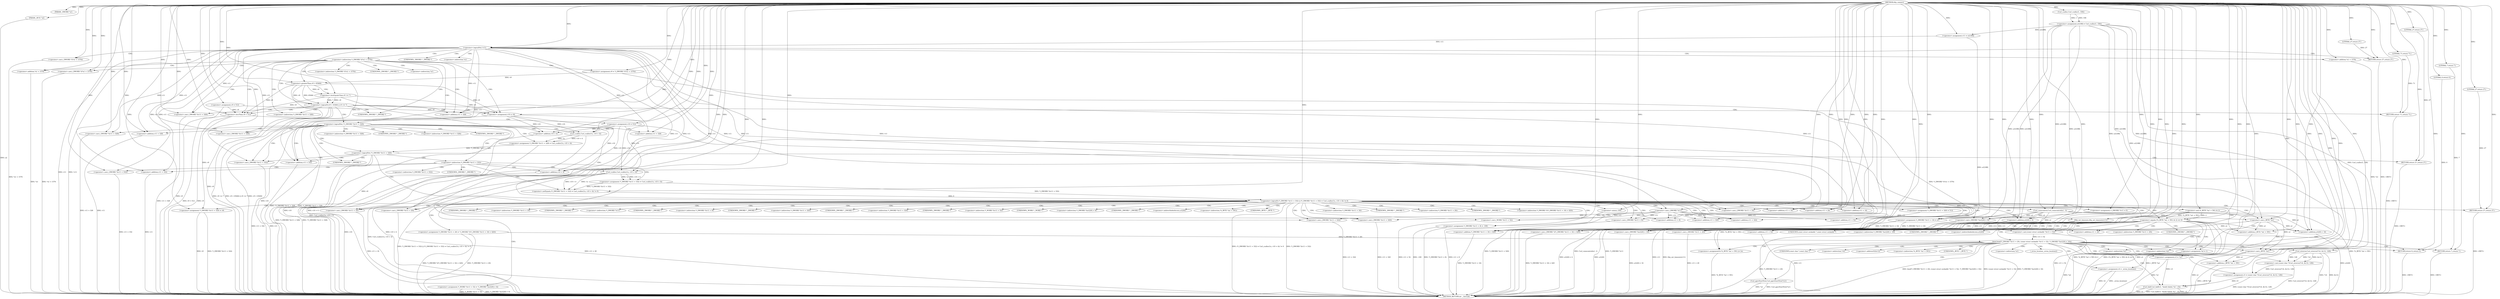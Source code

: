 digraph tftp_connect {  
"1000108" [label = "(METHOD,tftp_connect)" ]
"1000384" [label = "(METHOD_RETURN,int __fastcall)" ]
"1000109" [label = "(PARAM,_DWORD *a1)" ]
"1000110" [label = "(PARAM,_BYTE *a2)" ]
"1000119" [label = "(<operator>.assignment,v9 = 512)" ]
"1000122" [label = "(<operator>.assignment,a1[188] = Curl_ccalloc(1, 336))" ]
"1000126" [label = "(Curl_ccalloc,Curl_ccalloc(1, 336))" ]
"1000129" [label = "(<operator>.assignment,v11 = a1[188])" ]
"1000135" [label = "(<operator>.logicalNot,!v11)" ]
"1000137" [label = "(RETURN,return 27;,return 27;)" ]
"1000138" [label = "(LITERAL,27,return 27;)" ]
"1000141" [label = "(<operator>.cast,(_DWORD *)(*a1 + 1576))" ]
"1000143" [label = "(<operator>.addition,*a1 + 1576)" ]
"1000148" [label = "(<operator>.assignment,v9 = *(_DWORD *)(*a1 + 1576))" ]
"1000151" [label = "(<operator>.cast,(_DWORD *)(*a1 + 1576))" ]
"1000153" [label = "(<operator>.addition,*a1 + 1576)" ]
"1000158" [label = "(<operator>.logicalOr,v9 > 65464 || v9 <= 7)" ]
"1000159" [label = "(<operator>.greaterThan,v9 > 65464)" ]
"1000162" [label = "(<operator>.lessEqualsThan,v9 <= 7)" ]
"1000165" [label = "(RETURN,return 71;,return 71;)" ]
"1000166" [label = "(LITERAL,71,return 71;)" ]
"1000167" [label = "(<operator>.assignment,v10 = v9)" ]
"1000171" [label = "(<operator>.lessThan,v9 < 512)" ]
"1000174" [label = "(<operator>.assignment,v10 = 512)" ]
"1000178" [label = "(<operator>.logicalNot,!*(_DWORD *)(v11 + 328))" ]
"1000180" [label = "(<operator>.cast,(_DWORD *)(v11 + 328))" ]
"1000182" [label = "(<operator>.addition,v11 + 328)" ]
"1000186" [label = "(<operator>.assignment,*(_DWORD *)(v11 + 328) = Curl_ccalloc(1u, v10 + 4))" ]
"1000188" [label = "(<operator>.cast,(_DWORD *)(v11 + 328))" ]
"1000190" [label = "(<operator>.addition,v11 + 328)" ]
"1000193" [label = "(Curl_ccalloc,Curl_ccalloc(1u, v10 + 4))" ]
"1000195" [label = "(<operator>.addition,v10 + 4)" ]
"1000199" [label = "(<operator>.logicalNot,!*(_DWORD *)(v11 + 328))" ]
"1000201" [label = "(<operator>.cast,(_DWORD *)(v11 + 328))" ]
"1000203" [label = "(<operator>.addition,v11 + 328)" ]
"1000206" [label = "(RETURN,return 27;,return 27;)" ]
"1000207" [label = "(LITERAL,27,return 27;)" ]
"1000209" [label = "(<operator>.logicalOr,*(_DWORD *)(v11 + 332) || (*(_DWORD *)(v11 + 332) = Curl_ccalloc(1u, v10 + 4)) != 0)" ]
"1000211" [label = "(<operator>.cast,(_DWORD *)(v11 + 332))" ]
"1000213" [label = "(<operator>.addition,v11 + 332)" ]
"1000216" [label = "(<operator>.notEquals,(*(_DWORD *)(v11 + 332) = Curl_ccalloc(1u, v10 + 4)) != 0)" ]
"1000217" [label = "(<operator>.assignment,*(_DWORD *)(v11 + 332) = Curl_ccalloc(1u, v10 + 4))" ]
"1000219" [label = "(<operator>.cast,(_DWORD *)(v11 + 332))" ]
"1000221" [label = "(<operator>.addition,v11 + 332)" ]
"1000224" [label = "(Curl_ccalloc,Curl_ccalloc(1u, v10 + 4))" ]
"1000226" [label = "(<operator>.addition,v10 + 4)" ]
"1000231" [label = "(Curl_conncontrol,Curl_conncontrol(a1, 1))" ]
"1000234" [label = "(<operator>.assignment,*(_DWORD *)(v11 + 16) = a1)" ]
"1000236" [label = "(<operator>.cast,(_DWORD *)(v11 + 16))" ]
"1000238" [label = "(<operator>.addition,v11 + 16)" ]
"1000242" [label = "(<operator>.assignment,*(_DWORD *)(v11 + 20) = *(_DWORD *)(*(_DWORD *)(v11 + 16) + 420))" ]
"1000244" [label = "(<operator>.cast,(_DWORD *)(v11 + 20))" ]
"1000246" [label = "(<operator>.addition,v11 + 20)" ]
"1000250" [label = "(<operator>.cast,(_DWORD *)(*(_DWORD *)(v11 + 16) + 420))" ]
"1000252" [label = "(<operator>.addition,*(_DWORD *)(v11 + 16) + 420)" ]
"1000254" [label = "(<operator>.cast,(_DWORD *)(v11 + 16))" ]
"1000256" [label = "(<operator>.addition,v11 + 16)" ]
"1000260" [label = "(<operator>.assignment,*(_DWORD *)v11 = 0)" ]
"1000262" [label = "(<operator>.cast,(_DWORD *)v11)" ]
"1000266" [label = "(<operator>.assignment,*(_DWORD *)(v11 + 8) = -100)" ]
"1000268" [label = "(<operator>.cast,(_DWORD *)(v11 + 8))" ]
"1000270" [label = "(<operator>.addition,v11 + 8)" ]
"1000273" [label = "(<operator>.minus,-100)" ]
"1000275" [label = "(<operator>.assignment,*(_DWORD *)(v11 + 320) = 512)" ]
"1000277" [label = "(<operator>.cast,(_DWORD *)(v11 + 320))" ]
"1000279" [label = "(<operator>.addition,v11 + 320)" ]
"1000283" [label = "(<operator>.assignment,*(_DWORD *)(v11 + 324) = v9)" ]
"1000285" [label = "(<operator>.cast,(_DWORD *)(v11 + 324))" ]
"1000287" [label = "(<operator>.addition,v11 + 324)" ]
"1000291" [label = "(<operator>.assignment,*(_WORD *)(v11 + 52) = *(_DWORD *)(a1[20] + 4))" ]
"1000293" [label = "(<operator>.cast,(_WORD *)(v11 + 52))" ]
"1000295" [label = "(<operator>.addition,v11 + 52)" ]
"1000299" [label = "(<operator>.cast,(_DWORD *)(a1[20] + 4))" ]
"1000301" [label = "(<operator>.addition,a1[20] + 4)" ]
"1000306" [label = "(tftp_set_timeouts,tftp_set_timeouts(v11))" ]
"1000309" [label = "(<operator>.equals,(*((_BYTE *)a1 + 591) & 2) == 0)" ]
"1000310" [label = "(<operator>.and,*((_BYTE *)a1 + 591) & 2)" ]
"1000312" [label = "(<operator>.addition,(_BYTE *)a1 + 591)" ]
"1000313" [label = "(<operator>.cast,(_BYTE *)a1)" ]
"1000321" [label = "(bind,bind(*(_DWORD *)(v11 + 20), (const struct sockaddr *)(v11 + 52), *(_DWORD *)(a1[20] + 16)))" ]
"1000323" [label = "(<operator>.cast,(_DWORD *)(v11 + 20))" ]
"1000325" [label = "(<operator>.addition,v11 + 20)" ]
"1000328" [label = "(<operator>.cast,(const struct sockaddr *)(v11 + 52))" ]
"1000330" [label = "(<operator>.addition,v11 + 52)" ]
"1000334" [label = "(<operator>.cast,(_DWORD *)(a1[20] + 16))" ]
"1000336" [label = "(<operator>.addition,a1[20] + 16)" ]
"1000342" [label = "(<operator>.assignment,v3 = *a1)" ]
"1000346" [label = "(<operator>.assignment,v4 = _errno_location())" ]
"1000349" [label = "(<operator>.assignment,v5 = (const char *)Curl_strerror(*v4, &v12, 128))" ]
"1000351" [label = "(<operator>.cast,(const char *)Curl_strerror(*v4, &v12, 128))" ]
"1000353" [label = "(Curl_strerror,Curl_strerror(*v4, &v12, 128))" ]
"1000359" [label = "(Curl_failf,Curl_failf(v3, \"bind() failed; %s\", v5))" ]
"1000363" [label = "(RETURN,return 7;,return 7;)" ]
"1000364" [label = "(LITERAL,7,return 7;)" ]
"1000365" [label = "(<operators>.assignmentOr,*((_BYTE *)a1 + 591) |= 2u)" ]
"1000367" [label = "(<operator>.addition,(_BYTE *)a1 + 591)" ]
"1000368" [label = "(<operator>.cast,(_BYTE *)a1)" ]
"1000373" [label = "(Curl_pgrsStartNow,Curl_pgrsStartNow(*a1))" ]
"1000376" [label = "(<operator>.assignment,*a2 = 1)" ]
"1000380" [label = "(RETURN,return 0;,return 0;)" ]
"1000381" [label = "(LITERAL,0,return 0;)" ]
"1000382" [label = "(RETURN,return 27;,return 27;)" ]
"1000383" [label = "(LITERAL,27,return 27;)" ]
"1000140" [label = "(<operator>.indirection,*(_DWORD *)(*a1 + 1576))" ]
"1000142" [label = "(UNKNOWN,_DWORD *,_DWORD *)" ]
"1000144" [label = "(<operator>.indirection,*a1)" ]
"1000150" [label = "(<operator>.indirection,*(_DWORD *)(*a1 + 1576))" ]
"1000152" [label = "(UNKNOWN,_DWORD *,_DWORD *)" ]
"1000154" [label = "(<operator>.indirection,*a1)" ]
"1000179" [label = "(<operator>.indirection,*(_DWORD *)(v11 + 328))" ]
"1000181" [label = "(UNKNOWN,_DWORD *,_DWORD *)" ]
"1000187" [label = "(<operator>.indirection,*(_DWORD *)(v11 + 328))" ]
"1000189" [label = "(UNKNOWN,_DWORD *,_DWORD *)" ]
"1000200" [label = "(<operator>.indirection,*(_DWORD *)(v11 + 328))" ]
"1000202" [label = "(UNKNOWN,_DWORD *,_DWORD *)" ]
"1000210" [label = "(<operator>.indirection,*(_DWORD *)(v11 + 332))" ]
"1000212" [label = "(UNKNOWN,_DWORD *,_DWORD *)" ]
"1000218" [label = "(<operator>.indirection,*(_DWORD *)(v11 + 332))" ]
"1000220" [label = "(UNKNOWN,_DWORD *,_DWORD *)" ]
"1000235" [label = "(<operator>.indirection,*(_DWORD *)(v11 + 16))" ]
"1000237" [label = "(UNKNOWN,_DWORD *,_DWORD *)" ]
"1000243" [label = "(<operator>.indirection,*(_DWORD *)(v11 + 20))" ]
"1000245" [label = "(UNKNOWN,_DWORD *,_DWORD *)" ]
"1000249" [label = "(<operator>.indirection,*(_DWORD *)(*(_DWORD *)(v11 + 16) + 420))" ]
"1000251" [label = "(UNKNOWN,_DWORD *,_DWORD *)" ]
"1000253" [label = "(<operator>.indirection,*(_DWORD *)(v11 + 16))" ]
"1000255" [label = "(UNKNOWN,_DWORD *,_DWORD *)" ]
"1000261" [label = "(<operator>.indirection,*(_DWORD *)v11)" ]
"1000263" [label = "(UNKNOWN,_DWORD *,_DWORD *)" ]
"1000267" [label = "(<operator>.indirection,*(_DWORD *)(v11 + 8))" ]
"1000269" [label = "(UNKNOWN,_DWORD *,_DWORD *)" ]
"1000276" [label = "(<operator>.indirection,*(_DWORD *)(v11 + 320))" ]
"1000278" [label = "(UNKNOWN,_DWORD *,_DWORD *)" ]
"1000284" [label = "(<operator>.indirection,*(_DWORD *)(v11 + 324))" ]
"1000286" [label = "(UNKNOWN,_DWORD *,_DWORD *)" ]
"1000292" [label = "(<operator>.indirection,*(_WORD *)(v11 + 52))" ]
"1000294" [label = "(UNKNOWN,_WORD *,_WORD *)" ]
"1000298" [label = "(<operator>.indirection,*(_DWORD *)(a1[20] + 4))" ]
"1000300" [label = "(UNKNOWN,_DWORD *,_DWORD *)" ]
"1000302" [label = "(<operator>.indirectIndexAccess,a1[20])" ]
"1000311" [label = "(<operator>.indirection,*((_BYTE *)a1 + 591))" ]
"1000314" [label = "(UNKNOWN,_BYTE *,_BYTE *)" ]
"1000322" [label = "(<operator>.indirection,*(_DWORD *)(v11 + 20))" ]
"1000324" [label = "(UNKNOWN,_DWORD *,_DWORD *)" ]
"1000329" [label = "(UNKNOWN,const struct sockaddr *,const struct sockaddr *)" ]
"1000333" [label = "(<operator>.indirection,*(_DWORD *)(a1[20] + 16))" ]
"1000335" [label = "(UNKNOWN,_DWORD *,_DWORD *)" ]
"1000337" [label = "(<operator>.indirectIndexAccess,a1[20])" ]
"1000344" [label = "(<operator>.indirection,*a1)" ]
"1000348" [label = "(_errno_location,_errno_location())" ]
"1000352" [label = "(UNKNOWN,const char *,const char *)" ]
"1000354" [label = "(<operator>.indirection,*v4)" ]
"1000356" [label = "(<operator>.addressOf,&v12)" ]
"1000366" [label = "(<operator>.indirection,*((_BYTE *)a1 + 591))" ]
"1000369" [label = "(UNKNOWN,_BYTE *,_BYTE *)" ]
"1000374" [label = "(<operator>.indirection,*a1)" ]
"1000377" [label = "(<operator>.indirection,*a2)" ]
  "1000382" -> "1000384"  [ label = "DDG: <RET>"] 
  "1000206" -> "1000384"  [ label = "DDG: <RET>"] 
  "1000266" -> "1000384"  [ label = "DDG: -100"] 
  "1000153" -> "1000384"  [ label = "DDG: *a1"] 
  "1000143" -> "1000384"  [ label = "DDG: *a1"] 
  "1000135" -> "1000384"  [ label = "DDG: v11"] 
  "1000242" -> "1000384"  [ label = "DDG: *(_DWORD *)(v11 + 20)"] 
  "1000266" -> "1000384"  [ label = "DDG: *(_DWORD *)(v11 + 8)"] 
  "1000141" -> "1000384"  [ label = "DDG: *a1 + 1576"] 
  "1000373" -> "1000384"  [ label = "DDG: *a1"] 
  "1000199" -> "1000384"  [ label = "DDG: *(_DWORD *)(v11 + 328)"] 
  "1000293" -> "1000384"  [ label = "DDG: v11 + 52"] 
  "1000346" -> "1000384"  [ label = "DDG: _errno_location()"] 
  "1000306" -> "1000384"  [ label = "DDG: v11"] 
  "1000321" -> "1000384"  [ label = "DDG: *(_DWORD *)(v11 + 20)"] 
  "1000199" -> "1000384"  [ label = "DDG: !*(_DWORD *)(v11 + 328)"] 
  "1000162" -> "1000384"  [ label = "DDG: v9"] 
  "1000201" -> "1000384"  [ label = "DDG: v11 + 328"] 
  "1000119" -> "1000384"  [ label = "DDG: v9"] 
  "1000323" -> "1000384"  [ label = "DDG: v11 + 20"] 
  "1000342" -> "1000384"  [ label = "DDG: *a1"] 
  "1000328" -> "1000384"  [ label = "DDG: v11 + 52"] 
  "1000351" -> "1000384"  [ label = "DDG: Curl_strerror(*v4, &v12, 128)"] 
  "1000321" -> "1000384"  [ label = "DDG: bind(*(_DWORD *)(v11 + 20), (const struct sockaddr *)(v11 + 52), *(_DWORD *)(a1[20] + 16))"] 
  "1000336" -> "1000384"  [ label = "DDG: a1[20]"] 
  "1000349" -> "1000384"  [ label = "DDG: (const char *)Curl_strerror(*v4, &v12, 128)"] 
  "1000211" -> "1000384"  [ label = "DDG: v11 + 332"] 
  "1000244" -> "1000384"  [ label = "DDG: v11 + 20"] 
  "1000178" -> "1000384"  [ label = "DDG: !*(_DWORD *)(v11 + 328)"] 
  "1000312" -> "1000384"  [ label = "DDG: (_BYTE *)a1"] 
  "1000283" -> "1000384"  [ label = "DDG: v9"] 
  "1000219" -> "1000384"  [ label = "DDG: v11 + 332"] 
  "1000254" -> "1000384"  [ label = "DDG: v11 + 16"] 
  "1000291" -> "1000384"  [ label = "DDG: *(_DWORD *)(a1[20] + 4)"] 
  "1000353" -> "1000384"  [ label = "DDG: &v12"] 
  "1000299" -> "1000384"  [ label = "DDG: a1[20] + 4"] 
  "1000368" -> "1000384"  [ label = "DDG: a1"] 
  "1000213" -> "1000384"  [ label = "DDG: v11"] 
  "1000268" -> "1000384"  [ label = "DDG: v11 + 8"] 
  "1000224" -> "1000384"  [ label = "DDG: v10 + 4"] 
  "1000367" -> "1000384"  [ label = "DDG: (_BYTE *)a1"] 
  "1000301" -> "1000384"  [ label = "DDG: a1[20]"] 
  "1000110" -> "1000384"  [ label = "DDG: a2"] 
  "1000226" -> "1000384"  [ label = "DDG: v10"] 
  "1000151" -> "1000384"  [ label = "DDG: *a1 + 1576"] 
  "1000291" -> "1000384"  [ label = "DDG: *(_WORD *)(v11 + 52)"] 
  "1000217" -> "1000384"  [ label = "DDG: Curl_ccalloc(1u, v10 + 4)"] 
  "1000148" -> "1000384"  [ label = "DDG: *(_DWORD *)(*a1 + 1576)"] 
  "1000180" -> "1000384"  [ label = "DDG: v11 + 328"] 
  "1000309" -> "1000384"  [ label = "DDG: *((_BYTE *)a1 + 591) & 2"] 
  "1000203" -> "1000384"  [ label = "DDG: v11"] 
  "1000252" -> "1000384"  [ label = "DDG: *(_DWORD *)(v11 + 16)"] 
  "1000158" -> "1000384"  [ label = "DDG: v9 > 65464 || v9 <= 7"] 
  "1000158" -> "1000384"  [ label = "DDG: v9 > 65464"] 
  "1000359" -> "1000384"  [ label = "DDG: Curl_failf(v3, \"bind() failed; %s\", v5)"] 
  "1000221" -> "1000384"  [ label = "DDG: v11"] 
  "1000186" -> "1000384"  [ label = "DDG: Curl_ccalloc(1u, v10 + 4)"] 
  "1000277" -> "1000384"  [ label = "DDG: v11 + 320"] 
  "1000129" -> "1000384"  [ label = "DDG: a1[188]"] 
  "1000242" -> "1000384"  [ label = "DDG: *(_DWORD *)(*(_DWORD *)(v11 + 16) + 420)"] 
  "1000260" -> "1000384"  [ label = "DDG: *(_DWORD *)v11"] 
  "1000250" -> "1000384"  [ label = "DDG: *(_DWORD *)(v11 + 16) + 420"] 
  "1000365" -> "1000384"  [ label = "DDG: *((_BYTE *)a1 + 591)"] 
  "1000285" -> "1000384"  [ label = "DDG: v11 + 324"] 
  "1000231" -> "1000384"  [ label = "DDG: Curl_conncontrol(a1, 1)"] 
  "1000310" -> "1000384"  [ label = "DDG: *((_BYTE *)a1 + 591)"] 
  "1000171" -> "1000384"  [ label = "DDG: v9 < 512"] 
  "1000209" -> "1000384"  [ label = "DDG: *(_DWORD *)(v11 + 332) || (*(_DWORD *)(v11 + 332) = Curl_ccalloc(1u, v10 + 4)) != 0"] 
  "1000313" -> "1000384"  [ label = "DDG: a1"] 
  "1000135" -> "1000384"  [ label = "DDG: !v11"] 
  "1000122" -> "1000384"  [ label = "DDG: Curl_ccalloc(1, 336)"] 
  "1000306" -> "1000384"  [ label = "DDG: tftp_set_timeouts(v11)"] 
  "1000321" -> "1000384"  [ label = "DDG: (const struct sockaddr *)(v11 + 52)"] 
  "1000334" -> "1000384"  [ label = "DDG: a1[20] + 16"] 
  "1000376" -> "1000384"  [ label = "DDG: *a2"] 
  "1000178" -> "1000384"  [ label = "DDG: *(_DWORD *)(v11 + 328)"] 
  "1000195" -> "1000384"  [ label = "DDG: v10"] 
  "1000353" -> "1000384"  [ label = "DDG: *v4"] 
  "1000346" -> "1000384"  [ label = "DDG: v4"] 
  "1000209" -> "1000384"  [ label = "DDG: (*(_DWORD *)(v11 + 332) = Curl_ccalloc(1u, v10 + 4)) != 0"] 
  "1000209" -> "1000384"  [ label = "DDG: *(_DWORD *)(v11 + 332)"] 
  "1000283" -> "1000384"  [ label = "DDG: *(_DWORD *)(v11 + 324)"] 
  "1000159" -> "1000384"  [ label = "DDG: v9"] 
  "1000309" -> "1000384"  [ label = "DDG: (*((_BYTE *)a1 + 591) & 2) == 0"] 
  "1000193" -> "1000384"  [ label = "DDG: v10 + 4"] 
  "1000373" -> "1000384"  [ label = "DDG: Curl_pgrsStartNow(*a1)"] 
  "1000275" -> "1000384"  [ label = "DDG: *(_DWORD *)(v11 + 320)"] 
  "1000171" -> "1000384"  [ label = "DDG: v9"] 
  "1000174" -> "1000384"  [ label = "DDG: v10"] 
  "1000167" -> "1000384"  [ label = "DDG: v10"] 
  "1000359" -> "1000384"  [ label = "DDG: v5"] 
  "1000158" -> "1000384"  [ label = "DDG: v9 <= 7"] 
  "1000321" -> "1000384"  [ label = "DDG: *(_DWORD *)(a1[20] + 16)"] 
  "1000359" -> "1000384"  [ label = "DDG: v3"] 
  "1000330" -> "1000384"  [ label = "DDG: v11"] 
  "1000137" -> "1000384"  [ label = "DDG: <RET>"] 
  "1000165" -> "1000384"  [ label = "DDG: <RET>"] 
  "1000380" -> "1000384"  [ label = "DDG: <RET>"] 
  "1000363" -> "1000384"  [ label = "DDG: <RET>"] 
  "1000108" -> "1000109"  [ label = "DDG: "] 
  "1000108" -> "1000110"  [ label = "DDG: "] 
  "1000108" -> "1000119"  [ label = "DDG: "] 
  "1000126" -> "1000122"  [ label = "DDG: 1"] 
  "1000126" -> "1000122"  [ label = "DDG: 336"] 
  "1000108" -> "1000126"  [ label = "DDG: "] 
  "1000122" -> "1000129"  [ label = "DDG: a1[188]"] 
  "1000108" -> "1000129"  [ label = "DDG: "] 
  "1000129" -> "1000135"  [ label = "DDG: v11"] 
  "1000108" -> "1000135"  [ label = "DDG: "] 
  "1000138" -> "1000137"  [ label = "DDG: 27"] 
  "1000108" -> "1000137"  [ label = "DDG: "] 
  "1000108" -> "1000138"  [ label = "DDG: "] 
  "1000108" -> "1000141"  [ label = "DDG: "] 
  "1000108" -> "1000143"  [ label = "DDG: "] 
  "1000108" -> "1000148"  [ label = "DDG: "] 
  "1000108" -> "1000151"  [ label = "DDG: "] 
  "1000108" -> "1000153"  [ label = "DDG: "] 
  "1000159" -> "1000158"  [ label = "DDG: v9"] 
  "1000159" -> "1000158"  [ label = "DDG: 65464"] 
  "1000148" -> "1000159"  [ label = "DDG: v9"] 
  "1000108" -> "1000159"  [ label = "DDG: "] 
  "1000162" -> "1000158"  [ label = "DDG: v9"] 
  "1000162" -> "1000158"  [ label = "DDG: 7"] 
  "1000159" -> "1000162"  [ label = "DDG: v9"] 
  "1000108" -> "1000162"  [ label = "DDG: "] 
  "1000166" -> "1000165"  [ label = "DDG: 71"] 
  "1000108" -> "1000165"  [ label = "DDG: "] 
  "1000108" -> "1000166"  [ label = "DDG: "] 
  "1000159" -> "1000167"  [ label = "DDG: v9"] 
  "1000162" -> "1000167"  [ label = "DDG: v9"] 
  "1000119" -> "1000167"  [ label = "DDG: v9"] 
  "1000108" -> "1000167"  [ label = "DDG: "] 
  "1000108" -> "1000171"  [ label = "DDG: "] 
  "1000159" -> "1000171"  [ label = "DDG: v9"] 
  "1000162" -> "1000171"  [ label = "DDG: v9"] 
  "1000119" -> "1000171"  [ label = "DDG: v9"] 
  "1000108" -> "1000174"  [ label = "DDG: "] 
  "1000135" -> "1000180"  [ label = "DDG: v11"] 
  "1000108" -> "1000180"  [ label = "DDG: "] 
  "1000135" -> "1000182"  [ label = "DDG: v11"] 
  "1000108" -> "1000182"  [ label = "DDG: "] 
  "1000193" -> "1000186"  [ label = "DDG: 1u"] 
  "1000193" -> "1000186"  [ label = "DDG: v10 + 4"] 
  "1000108" -> "1000188"  [ label = "DDG: "] 
  "1000135" -> "1000188"  [ label = "DDG: v11"] 
  "1000108" -> "1000190"  [ label = "DDG: "] 
  "1000135" -> "1000190"  [ label = "DDG: v11"] 
  "1000108" -> "1000193"  [ label = "DDG: "] 
  "1000174" -> "1000193"  [ label = "DDG: v10"] 
  "1000167" -> "1000193"  [ label = "DDG: v10"] 
  "1000174" -> "1000195"  [ label = "DDG: v10"] 
  "1000167" -> "1000195"  [ label = "DDG: v10"] 
  "1000108" -> "1000195"  [ label = "DDG: "] 
  "1000186" -> "1000199"  [ label = "DDG: *(_DWORD *)(v11 + 328)"] 
  "1000108" -> "1000201"  [ label = "DDG: "] 
  "1000135" -> "1000201"  [ label = "DDG: v11"] 
  "1000108" -> "1000203"  [ label = "DDG: "] 
  "1000135" -> "1000203"  [ label = "DDG: v11"] 
  "1000207" -> "1000206"  [ label = "DDG: 27"] 
  "1000108" -> "1000206"  [ label = "DDG: "] 
  "1000108" -> "1000207"  [ label = "DDG: "] 
  "1000217" -> "1000209"  [ label = "DDG: *(_DWORD *)(v11 + 332)"] 
  "1000108" -> "1000211"  [ label = "DDG: "] 
  "1000135" -> "1000211"  [ label = "DDG: v11"] 
  "1000108" -> "1000213"  [ label = "DDG: "] 
  "1000135" -> "1000213"  [ label = "DDG: v11"] 
  "1000216" -> "1000209"  [ label = "DDG: 0"] 
  "1000217" -> "1000216"  [ label = "DDG: *(_DWORD *)(v11 + 332)"] 
  "1000224" -> "1000216"  [ label = "DDG: 1u"] 
  "1000224" -> "1000216"  [ label = "DDG: v10 + 4"] 
  "1000108" -> "1000219"  [ label = "DDG: "] 
  "1000135" -> "1000219"  [ label = "DDG: v11"] 
  "1000108" -> "1000221"  [ label = "DDG: "] 
  "1000135" -> "1000221"  [ label = "DDG: v11"] 
  "1000224" -> "1000217"  [ label = "DDG: 1u"] 
  "1000224" -> "1000217"  [ label = "DDG: v10 + 4"] 
  "1000108" -> "1000224"  [ label = "DDG: "] 
  "1000174" -> "1000224"  [ label = "DDG: v10"] 
  "1000167" -> "1000224"  [ label = "DDG: v10"] 
  "1000174" -> "1000226"  [ label = "DDG: v10"] 
  "1000167" -> "1000226"  [ label = "DDG: v10"] 
  "1000108" -> "1000226"  [ label = "DDG: "] 
  "1000108" -> "1000216"  [ label = "DDG: "] 
  "1000108" -> "1000231"  [ label = "DDG: "] 
  "1000122" -> "1000231"  [ label = "DDG: a1[188]"] 
  "1000231" -> "1000234"  [ label = "DDG: a1"] 
  "1000108" -> "1000234"  [ label = "DDG: "] 
  "1000122" -> "1000234"  [ label = "DDG: a1[188]"] 
  "1000108" -> "1000236"  [ label = "DDG: "] 
  "1000135" -> "1000236"  [ label = "DDG: v11"] 
  "1000108" -> "1000238"  [ label = "DDG: "] 
  "1000135" -> "1000238"  [ label = "DDG: v11"] 
  "1000108" -> "1000244"  [ label = "DDG: "] 
  "1000135" -> "1000244"  [ label = "DDG: v11"] 
  "1000108" -> "1000246"  [ label = "DDG: "] 
  "1000135" -> "1000246"  [ label = "DDG: v11"] 
  "1000234" -> "1000250"  [ label = "DDG: *(_DWORD *)(v11 + 16)"] 
  "1000108" -> "1000250"  [ label = "DDG: "] 
  "1000234" -> "1000252"  [ label = "DDG: *(_DWORD *)(v11 + 16)"] 
  "1000108" -> "1000254"  [ label = "DDG: "] 
  "1000135" -> "1000254"  [ label = "DDG: v11"] 
  "1000108" -> "1000256"  [ label = "DDG: "] 
  "1000135" -> "1000256"  [ label = "DDG: v11"] 
  "1000108" -> "1000252"  [ label = "DDG: "] 
  "1000108" -> "1000260"  [ label = "DDG: "] 
  "1000108" -> "1000262"  [ label = "DDG: "] 
  "1000135" -> "1000262"  [ label = "DDG: v11"] 
  "1000273" -> "1000266"  [ label = "DDG: 100"] 
  "1000262" -> "1000268"  [ label = "DDG: v11"] 
  "1000108" -> "1000268"  [ label = "DDG: "] 
  "1000262" -> "1000270"  [ label = "DDG: v11"] 
  "1000108" -> "1000270"  [ label = "DDG: "] 
  "1000108" -> "1000273"  [ label = "DDG: "] 
  "1000108" -> "1000275"  [ label = "DDG: "] 
  "1000108" -> "1000277"  [ label = "DDG: "] 
  "1000262" -> "1000277"  [ label = "DDG: v11"] 
  "1000108" -> "1000279"  [ label = "DDG: "] 
  "1000262" -> "1000279"  [ label = "DDG: v11"] 
  "1000171" -> "1000283"  [ label = "DDG: v9"] 
  "1000108" -> "1000283"  [ label = "DDG: "] 
  "1000108" -> "1000285"  [ label = "DDG: "] 
  "1000262" -> "1000285"  [ label = "DDG: v11"] 
  "1000108" -> "1000287"  [ label = "DDG: "] 
  "1000262" -> "1000287"  [ label = "DDG: v11"] 
  "1000108" -> "1000293"  [ label = "DDG: "] 
  "1000262" -> "1000293"  [ label = "DDG: v11"] 
  "1000108" -> "1000295"  [ label = "DDG: "] 
  "1000262" -> "1000295"  [ label = "DDG: v11"] 
  "1000231" -> "1000299"  [ label = "DDG: a1"] 
  "1000108" -> "1000299"  [ label = "DDG: "] 
  "1000122" -> "1000299"  [ label = "DDG: a1[188]"] 
  "1000231" -> "1000301"  [ label = "DDG: a1"] 
  "1000108" -> "1000301"  [ label = "DDG: "] 
  "1000122" -> "1000301"  [ label = "DDG: a1[188]"] 
  "1000108" -> "1000306"  [ label = "DDG: "] 
  "1000262" -> "1000306"  [ label = "DDG: v11"] 
  "1000310" -> "1000309"  [ label = "DDG: *((_BYTE *)a1 + 591)"] 
  "1000310" -> "1000309"  [ label = "DDG: 2"] 
  "1000313" -> "1000312"  [ label = "DDG: a1"] 
  "1000108" -> "1000313"  [ label = "DDG: "] 
  "1000122" -> "1000313"  [ label = "DDG: a1[188]"] 
  "1000231" -> "1000313"  [ label = "DDG: a1"] 
  "1000108" -> "1000312"  [ label = "DDG: "] 
  "1000108" -> "1000310"  [ label = "DDG: "] 
  "1000108" -> "1000309"  [ label = "DDG: "] 
  "1000242" -> "1000321"  [ label = "DDG: *(_DWORD *)(v11 + 20)"] 
  "1000306" -> "1000323"  [ label = "DDG: v11"] 
  "1000108" -> "1000323"  [ label = "DDG: "] 
  "1000306" -> "1000325"  [ label = "DDG: v11"] 
  "1000108" -> "1000325"  [ label = "DDG: "] 
  "1000328" -> "1000321"  [ label = "DDG: v11 + 52"] 
  "1000108" -> "1000328"  [ label = "DDG: "] 
  "1000306" -> "1000328"  [ label = "DDG: v11"] 
  "1000108" -> "1000330"  [ label = "DDG: "] 
  "1000306" -> "1000330"  [ label = "DDG: v11"] 
  "1000313" -> "1000334"  [ label = "DDG: a1"] 
  "1000231" -> "1000334"  [ label = "DDG: a1"] 
  "1000108" -> "1000334"  [ label = "DDG: "] 
  "1000122" -> "1000334"  [ label = "DDG: a1[188]"] 
  "1000313" -> "1000336"  [ label = "DDG: a1"] 
  "1000231" -> "1000336"  [ label = "DDG: a1"] 
  "1000108" -> "1000336"  [ label = "DDG: "] 
  "1000122" -> "1000336"  [ label = "DDG: a1[188]"] 
  "1000108" -> "1000342"  [ label = "DDG: "] 
  "1000108" -> "1000346"  [ label = "DDG: "] 
  "1000351" -> "1000349"  [ label = "DDG: Curl_strerror(*v4, &v12, 128)"] 
  "1000108" -> "1000349"  [ label = "DDG: "] 
  "1000353" -> "1000351"  [ label = "DDG: *v4"] 
  "1000353" -> "1000351"  [ label = "DDG: &v12"] 
  "1000353" -> "1000351"  [ label = "DDG: 128"] 
  "1000108" -> "1000353"  [ label = "DDG: "] 
  "1000342" -> "1000359"  [ label = "DDG: v3"] 
  "1000108" -> "1000359"  [ label = "DDG: "] 
  "1000349" -> "1000359"  [ label = "DDG: v5"] 
  "1000364" -> "1000363"  [ label = "DDG: 7"] 
  "1000108" -> "1000363"  [ label = "DDG: "] 
  "1000108" -> "1000364"  [ label = "DDG: "] 
  "1000108" -> "1000365"  [ label = "DDG: "] 
  "1000310" -> "1000365"  [ label = "DDG: *((_BYTE *)a1 + 591)"] 
  "1000368" -> "1000367"  [ label = "DDG: a1"] 
  "1000313" -> "1000368"  [ label = "DDG: a1"] 
  "1000108" -> "1000368"  [ label = "DDG: "] 
  "1000231" -> "1000368"  [ label = "DDG: a1"] 
  "1000122" -> "1000368"  [ label = "DDG: a1[188]"] 
  "1000108" -> "1000367"  [ label = "DDG: "] 
  "1000108" -> "1000376"  [ label = "DDG: "] 
  "1000381" -> "1000380"  [ label = "DDG: 0"] 
  "1000108" -> "1000380"  [ label = "DDG: "] 
  "1000108" -> "1000381"  [ label = "DDG: "] 
  "1000383" -> "1000382"  [ label = "DDG: 27"] 
  "1000108" -> "1000382"  [ label = "DDG: "] 
  "1000108" -> "1000383"  [ label = "DDG: "] 
  "1000135" -> "1000144"  [ label = "CDG: "] 
  "1000135" -> "1000143"  [ label = "CDG: "] 
  "1000135" -> "1000142"  [ label = "CDG: "] 
  "1000135" -> "1000141"  [ label = "CDG: "] 
  "1000135" -> "1000140"  [ label = "CDG: "] 
  "1000135" -> "1000137"  [ label = "CDG: "] 
  "1000140" -> "1000159"  [ label = "CDG: "] 
  "1000140" -> "1000158"  [ label = "CDG: "] 
  "1000140" -> "1000154"  [ label = "CDG: "] 
  "1000140" -> "1000153"  [ label = "CDG: "] 
  "1000140" -> "1000152"  [ label = "CDG: "] 
  "1000140" -> "1000151"  [ label = "CDG: "] 
  "1000140" -> "1000150"  [ label = "CDG: "] 
  "1000140" -> "1000148"  [ label = "CDG: "] 
  "1000140" -> "1000171"  [ label = "CDG: "] 
  "1000140" -> "1000167"  [ label = "CDG: "] 
  "1000140" -> "1000182"  [ label = "CDG: "] 
  "1000140" -> "1000181"  [ label = "CDG: "] 
  "1000140" -> "1000180"  [ label = "CDG: "] 
  "1000140" -> "1000179"  [ label = "CDG: "] 
  "1000140" -> "1000178"  [ label = "CDG: "] 
  "1000158" -> "1000171"  [ label = "CDG: "] 
  "1000158" -> "1000167"  [ label = "CDG: "] 
  "1000158" -> "1000165"  [ label = "CDG: "] 
  "1000158" -> "1000182"  [ label = "CDG: "] 
  "1000158" -> "1000181"  [ label = "CDG: "] 
  "1000158" -> "1000180"  [ label = "CDG: "] 
  "1000158" -> "1000179"  [ label = "CDG: "] 
  "1000158" -> "1000178"  [ label = "CDG: "] 
  "1000159" -> "1000162"  [ label = "CDG: "] 
  "1000171" -> "1000174"  [ label = "CDG: "] 
  "1000178" -> "1000190"  [ label = "CDG: "] 
  "1000178" -> "1000189"  [ label = "CDG: "] 
  "1000178" -> "1000188"  [ label = "CDG: "] 
  "1000178" -> "1000187"  [ label = "CDG: "] 
  "1000178" -> "1000186"  [ label = "CDG: "] 
  "1000178" -> "1000203"  [ label = "CDG: "] 
  "1000178" -> "1000202"  [ label = "CDG: "] 
  "1000178" -> "1000201"  [ label = "CDG: "] 
  "1000178" -> "1000200"  [ label = "CDG: "] 
  "1000178" -> "1000199"  [ label = "CDG: "] 
  "1000178" -> "1000195"  [ label = "CDG: "] 
  "1000178" -> "1000193"  [ label = "CDG: "] 
  "1000178" -> "1000213"  [ label = "CDG: "] 
  "1000178" -> "1000212"  [ label = "CDG: "] 
  "1000178" -> "1000211"  [ label = "CDG: "] 
  "1000178" -> "1000210"  [ label = "CDG: "] 
  "1000178" -> "1000209"  [ label = "CDG: "] 
  "1000199" -> "1000206"  [ label = "CDG: "] 
  "1000199" -> "1000213"  [ label = "CDG: "] 
  "1000199" -> "1000212"  [ label = "CDG: "] 
  "1000199" -> "1000211"  [ label = "CDG: "] 
  "1000199" -> "1000210"  [ label = "CDG: "] 
  "1000199" -> "1000209"  [ label = "CDG: "] 
  "1000209" -> "1000238"  [ label = "CDG: "] 
  "1000209" -> "1000237"  [ label = "CDG: "] 
  "1000209" -> "1000236"  [ label = "CDG: "] 
  "1000209" -> "1000235"  [ label = "CDG: "] 
  "1000209" -> "1000234"  [ label = "CDG: "] 
  "1000209" -> "1000231"  [ label = "CDG: "] 
  "1000209" -> "1000256"  [ label = "CDG: "] 
  "1000209" -> "1000255"  [ label = "CDG: "] 
  "1000209" -> "1000254"  [ label = "CDG: "] 
  "1000209" -> "1000253"  [ label = "CDG: "] 
  "1000209" -> "1000252"  [ label = "CDG: "] 
  "1000209" -> "1000251"  [ label = "CDG: "] 
  "1000209" -> "1000250"  [ label = "CDG: "] 
  "1000209" -> "1000249"  [ label = "CDG: "] 
  "1000209" -> "1000246"  [ label = "CDG: "] 
  "1000209" -> "1000245"  [ label = "CDG: "] 
  "1000209" -> "1000244"  [ label = "CDG: "] 
  "1000209" -> "1000243"  [ label = "CDG: "] 
  "1000209" -> "1000242"  [ label = "CDG: "] 
  "1000209" -> "1000270"  [ label = "CDG: "] 
  "1000209" -> "1000269"  [ label = "CDG: "] 
  "1000209" -> "1000268"  [ label = "CDG: "] 
  "1000209" -> "1000267"  [ label = "CDG: "] 
  "1000209" -> "1000266"  [ label = "CDG: "] 
  "1000209" -> "1000263"  [ label = "CDG: "] 
  "1000209" -> "1000262"  [ label = "CDG: "] 
  "1000209" -> "1000261"  [ label = "CDG: "] 
  "1000209" -> "1000260"  [ label = "CDG: "] 
  "1000209" -> "1000287"  [ label = "CDG: "] 
  "1000209" -> "1000286"  [ label = "CDG: "] 
  "1000209" -> "1000285"  [ label = "CDG: "] 
  "1000209" -> "1000284"  [ label = "CDG: "] 
  "1000209" -> "1000283"  [ label = "CDG: "] 
  "1000209" -> "1000279"  [ label = "CDG: "] 
  "1000209" -> "1000278"  [ label = "CDG: "] 
  "1000209" -> "1000277"  [ label = "CDG: "] 
  "1000209" -> "1000276"  [ label = "CDG: "] 
  "1000209" -> "1000275"  [ label = "CDG: "] 
  "1000209" -> "1000273"  [ label = "CDG: "] 
  "1000209" -> "1000302"  [ label = "CDG: "] 
  "1000209" -> "1000301"  [ label = "CDG: "] 
  "1000209" -> "1000300"  [ label = "CDG: "] 
  "1000209" -> "1000299"  [ label = "CDG: "] 
  "1000209" -> "1000298"  [ label = "CDG: "] 
  "1000209" -> "1000295"  [ label = "CDG: "] 
  "1000209" -> "1000294"  [ label = "CDG: "] 
  "1000209" -> "1000293"  [ label = "CDG: "] 
  "1000209" -> "1000292"  [ label = "CDG: "] 
  "1000209" -> "1000291"  [ label = "CDG: "] 
  "1000209" -> "1000314"  [ label = "CDG: "] 
  "1000209" -> "1000313"  [ label = "CDG: "] 
  "1000209" -> "1000312"  [ label = "CDG: "] 
  "1000209" -> "1000311"  [ label = "CDG: "] 
  "1000209" -> "1000310"  [ label = "CDG: "] 
  "1000209" -> "1000309"  [ label = "CDG: "] 
  "1000209" -> "1000306"  [ label = "CDG: "] 
  "1000209" -> "1000382"  [ label = "CDG: "] 
  "1000210" -> "1000224"  [ label = "CDG: "] 
  "1000210" -> "1000221"  [ label = "CDG: "] 
  "1000210" -> "1000220"  [ label = "CDG: "] 
  "1000210" -> "1000219"  [ label = "CDG: "] 
  "1000210" -> "1000218"  [ label = "CDG: "] 
  "1000210" -> "1000217"  [ label = "CDG: "] 
  "1000210" -> "1000216"  [ label = "CDG: "] 
  "1000210" -> "1000226"  [ label = "CDG: "] 
  "1000309" -> "1000336"  [ label = "CDG: "] 
  "1000309" -> "1000335"  [ label = "CDG: "] 
  "1000309" -> "1000334"  [ label = "CDG: "] 
  "1000309" -> "1000333"  [ label = "CDG: "] 
  "1000309" -> "1000330"  [ label = "CDG: "] 
  "1000309" -> "1000329"  [ label = "CDG: "] 
  "1000309" -> "1000328"  [ label = "CDG: "] 
  "1000309" -> "1000325"  [ label = "CDG: "] 
  "1000309" -> "1000324"  [ label = "CDG: "] 
  "1000309" -> "1000323"  [ label = "CDG: "] 
  "1000309" -> "1000322"  [ label = "CDG: "] 
  "1000309" -> "1000321"  [ label = "CDG: "] 
  "1000309" -> "1000337"  [ label = "CDG: "] 
  "1000309" -> "1000380"  [ label = "CDG: "] 
  "1000309" -> "1000377"  [ label = "CDG: "] 
  "1000309" -> "1000376"  [ label = "CDG: "] 
  "1000309" -> "1000374"  [ label = "CDG: "] 
  "1000309" -> "1000373"  [ label = "CDG: "] 
  "1000321" -> "1000352"  [ label = "CDG: "] 
  "1000321" -> "1000351"  [ label = "CDG: "] 
  "1000321" -> "1000349"  [ label = "CDG: "] 
  "1000321" -> "1000348"  [ label = "CDG: "] 
  "1000321" -> "1000346"  [ label = "CDG: "] 
  "1000321" -> "1000344"  [ label = "CDG: "] 
  "1000321" -> "1000342"  [ label = "CDG: "] 
  "1000321" -> "1000368"  [ label = "CDG: "] 
  "1000321" -> "1000367"  [ label = "CDG: "] 
  "1000321" -> "1000366"  [ label = "CDG: "] 
  "1000321" -> "1000365"  [ label = "CDG: "] 
  "1000321" -> "1000363"  [ label = "CDG: "] 
  "1000321" -> "1000359"  [ label = "CDG: "] 
  "1000321" -> "1000356"  [ label = "CDG: "] 
  "1000321" -> "1000354"  [ label = "CDG: "] 
  "1000321" -> "1000353"  [ label = "CDG: "] 
  "1000321" -> "1000380"  [ label = "CDG: "] 
  "1000321" -> "1000377"  [ label = "CDG: "] 
  "1000321" -> "1000376"  [ label = "CDG: "] 
  "1000321" -> "1000374"  [ label = "CDG: "] 
  "1000321" -> "1000373"  [ label = "CDG: "] 
  "1000321" -> "1000369"  [ label = "CDG: "] 
}
